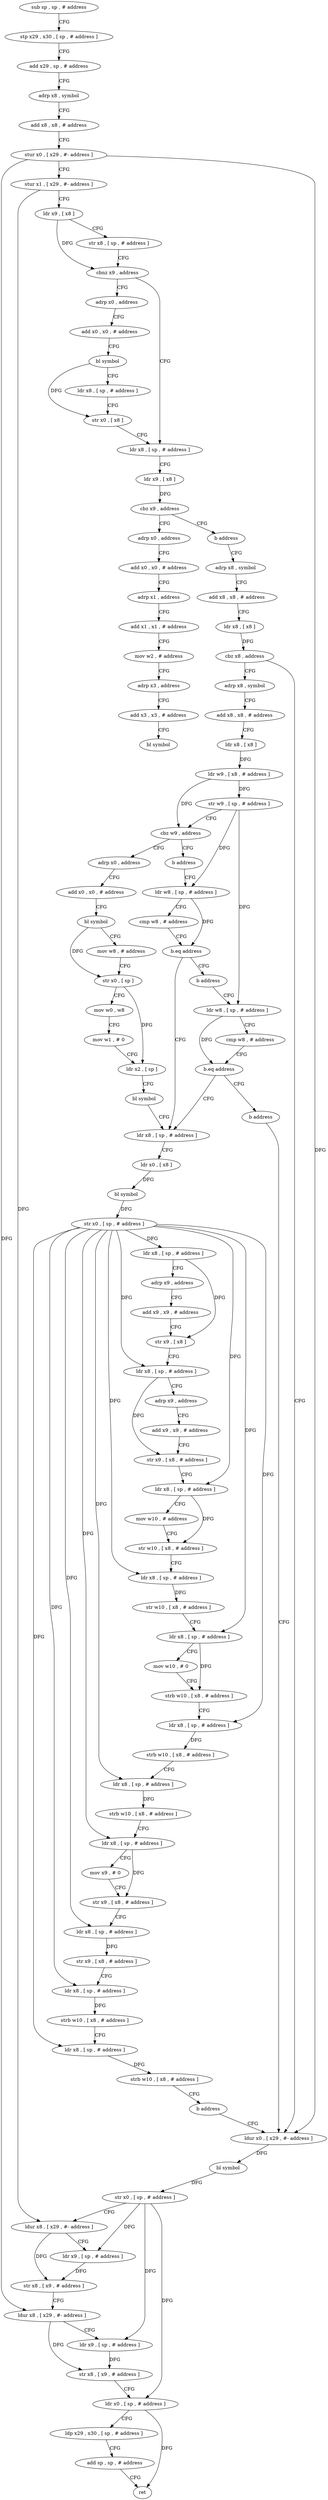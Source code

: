 digraph "func" {
"4238172" [label = "sub sp , sp , # address" ]
"4238176" [label = "stp x29 , x30 , [ sp , # address ]" ]
"4238180" [label = "add x29 , sp , # address" ]
"4238184" [label = "adrp x8 , symbol" ]
"4238188" [label = "add x8 , x8 , # address" ]
"4238192" [label = "stur x0 , [ x29 , #- address ]" ]
"4238196" [label = "stur x1 , [ x29 , #- address ]" ]
"4238200" [label = "ldr x9 , [ x8 ]" ]
"4238204" [label = "str x8 , [ sp , # address ]" ]
"4238208" [label = "cbnz x9 , address" ]
"4238232" [label = "ldr x8 , [ sp , # address ]" ]
"4238212" [label = "adrp x0 , address" ]
"4238236" [label = "ldr x9 , [ x8 ]" ]
"4238240" [label = "cbz x9 , address" ]
"4238248" [label = "adrp x0 , address" ]
"4238244" [label = "b address" ]
"4238216" [label = "add x0 , x0 , # address" ]
"4238220" [label = "bl symbol" ]
"4238224" [label = "ldr x8 , [ sp , # address ]" ]
"4238228" [label = "str x0 , [ x8 ]" ]
"4238252" [label = "add x0 , x0 , # address" ]
"4238256" [label = "adrp x1 , address" ]
"4238260" [label = "add x1 , x1 , # address" ]
"4238264" [label = "mov w2 , # address" ]
"4238268" [label = "adrp x3 , address" ]
"4238272" [label = "add x3 , x3 , # address" ]
"4238276" [label = "bl symbol" ]
"4238280" [label = "adrp x8 , symbol" ]
"4238284" [label = "add x8 , x8 , # address" ]
"4238288" [label = "ldr x8 , [ x8 ]" ]
"4238292" [label = "cbz x8 , address" ]
"4238528" [label = "ldur x0 , [ x29 , #- address ]" ]
"4238296" [label = "adrp x8 , symbol" ]
"4238532" [label = "bl symbol" ]
"4238536" [label = "str x0 , [ sp , # address ]" ]
"4238540" [label = "ldur x8 , [ x29 , #- address ]" ]
"4238544" [label = "ldr x9 , [ sp , # address ]" ]
"4238548" [label = "str x8 , [ x9 , # address ]" ]
"4238552" [label = "ldur x8 , [ x29 , #- address ]" ]
"4238556" [label = "ldr x9 , [ sp , # address ]" ]
"4238560" [label = "str x8 , [ x9 , # address ]" ]
"4238564" [label = "ldr x0 , [ sp , # address ]" ]
"4238568" [label = "ldp x29 , x30 , [ sp , # address ]" ]
"4238572" [label = "add sp , sp , # address" ]
"4238576" [label = "ret" ]
"4238300" [label = "add x8 , x8 , # address" ]
"4238304" [label = "ldr x8 , [ x8 ]" ]
"4238308" [label = "ldr w9 , [ x8 , # address ]" ]
"4238312" [label = "str w9 , [ sp , # address ]" ]
"4238316" [label = "cbz w9 , address" ]
"4238356" [label = "adrp x0 , address" ]
"4238320" [label = "b address" ]
"4238360" [label = "add x0 , x0 , # address" ]
"4238364" [label = "bl symbol" ]
"4238368" [label = "mov w8 , # address" ]
"4238372" [label = "str x0 , [ sp ]" ]
"4238376" [label = "mov w0 , w8" ]
"4238380" [label = "mov w1 , # 0" ]
"4238384" [label = "ldr x2 , [ sp ]" ]
"4238388" [label = "bl symbol" ]
"4238392" [label = "ldr x8 , [ sp , # address ]" ]
"4238324" [label = "ldr w8 , [ sp , # address ]" ]
"4238328" [label = "cmp w8 , # address" ]
"4238332" [label = "b.eq address" ]
"4238336" [label = "b address" ]
"4238396" [label = "ldr x0 , [ x8 ]" ]
"4238400" [label = "bl symbol" ]
"4238404" [label = "str x0 , [ sp , # address ]" ]
"4238408" [label = "ldr x8 , [ sp , # address ]" ]
"4238412" [label = "adrp x9 , address" ]
"4238416" [label = "add x9 , x9 , # address" ]
"4238420" [label = "str x9 , [ x8 ]" ]
"4238424" [label = "ldr x8 , [ sp , # address ]" ]
"4238428" [label = "adrp x9 , address" ]
"4238432" [label = "add x9 , x9 , # address" ]
"4238436" [label = "str x9 , [ x8 , # address ]" ]
"4238440" [label = "ldr x8 , [ sp , # address ]" ]
"4238444" [label = "mov w10 , # address" ]
"4238448" [label = "str w10 , [ x8 , # address ]" ]
"4238452" [label = "ldr x8 , [ sp , # address ]" ]
"4238456" [label = "str w10 , [ x8 , # address ]" ]
"4238460" [label = "ldr x8 , [ sp , # address ]" ]
"4238464" [label = "mov w10 , # 0" ]
"4238468" [label = "strb w10 , [ x8 , # address ]" ]
"4238472" [label = "ldr x8 , [ sp , # address ]" ]
"4238476" [label = "strb w10 , [ x8 , # address ]" ]
"4238480" [label = "ldr x8 , [ sp , # address ]" ]
"4238484" [label = "strb w10 , [ x8 , # address ]" ]
"4238488" [label = "ldr x8 , [ sp , # address ]" ]
"4238492" [label = "mov x9 , # 0" ]
"4238496" [label = "str x9 , [ x8 , # address ]" ]
"4238500" [label = "ldr x8 , [ sp , # address ]" ]
"4238504" [label = "str x9 , [ x8 , # address ]" ]
"4238508" [label = "ldr x8 , [ sp , # address ]" ]
"4238512" [label = "strb w10 , [ x8 , # address ]" ]
"4238516" [label = "ldr x8 , [ sp , # address ]" ]
"4238520" [label = "strb w10 , [ x8 , # address ]" ]
"4238524" [label = "b address" ]
"4238340" [label = "ldr w8 , [ sp , # address ]" ]
"4238344" [label = "cmp w8 , # address" ]
"4238348" [label = "b.eq address" ]
"4238352" [label = "b address" ]
"4238172" -> "4238176" [ label = "CFG" ]
"4238176" -> "4238180" [ label = "CFG" ]
"4238180" -> "4238184" [ label = "CFG" ]
"4238184" -> "4238188" [ label = "CFG" ]
"4238188" -> "4238192" [ label = "CFG" ]
"4238192" -> "4238196" [ label = "CFG" ]
"4238192" -> "4238528" [ label = "DFG" ]
"4238192" -> "4238552" [ label = "DFG" ]
"4238196" -> "4238200" [ label = "CFG" ]
"4238196" -> "4238540" [ label = "DFG" ]
"4238200" -> "4238204" [ label = "CFG" ]
"4238200" -> "4238208" [ label = "DFG" ]
"4238204" -> "4238208" [ label = "CFG" ]
"4238208" -> "4238232" [ label = "CFG" ]
"4238208" -> "4238212" [ label = "CFG" ]
"4238232" -> "4238236" [ label = "CFG" ]
"4238212" -> "4238216" [ label = "CFG" ]
"4238236" -> "4238240" [ label = "DFG" ]
"4238240" -> "4238248" [ label = "CFG" ]
"4238240" -> "4238244" [ label = "CFG" ]
"4238248" -> "4238252" [ label = "CFG" ]
"4238244" -> "4238280" [ label = "CFG" ]
"4238216" -> "4238220" [ label = "CFG" ]
"4238220" -> "4238224" [ label = "CFG" ]
"4238220" -> "4238228" [ label = "DFG" ]
"4238224" -> "4238228" [ label = "CFG" ]
"4238228" -> "4238232" [ label = "CFG" ]
"4238252" -> "4238256" [ label = "CFG" ]
"4238256" -> "4238260" [ label = "CFG" ]
"4238260" -> "4238264" [ label = "CFG" ]
"4238264" -> "4238268" [ label = "CFG" ]
"4238268" -> "4238272" [ label = "CFG" ]
"4238272" -> "4238276" [ label = "CFG" ]
"4238280" -> "4238284" [ label = "CFG" ]
"4238284" -> "4238288" [ label = "CFG" ]
"4238288" -> "4238292" [ label = "DFG" ]
"4238292" -> "4238528" [ label = "CFG" ]
"4238292" -> "4238296" [ label = "CFG" ]
"4238528" -> "4238532" [ label = "DFG" ]
"4238296" -> "4238300" [ label = "CFG" ]
"4238532" -> "4238536" [ label = "DFG" ]
"4238536" -> "4238540" [ label = "CFG" ]
"4238536" -> "4238544" [ label = "DFG" ]
"4238536" -> "4238556" [ label = "DFG" ]
"4238536" -> "4238564" [ label = "DFG" ]
"4238540" -> "4238544" [ label = "CFG" ]
"4238540" -> "4238548" [ label = "DFG" ]
"4238544" -> "4238548" [ label = "DFG" ]
"4238548" -> "4238552" [ label = "CFG" ]
"4238552" -> "4238556" [ label = "CFG" ]
"4238552" -> "4238560" [ label = "DFG" ]
"4238556" -> "4238560" [ label = "DFG" ]
"4238560" -> "4238564" [ label = "CFG" ]
"4238564" -> "4238568" [ label = "CFG" ]
"4238564" -> "4238576" [ label = "DFG" ]
"4238568" -> "4238572" [ label = "CFG" ]
"4238572" -> "4238576" [ label = "CFG" ]
"4238300" -> "4238304" [ label = "CFG" ]
"4238304" -> "4238308" [ label = "DFG" ]
"4238308" -> "4238312" [ label = "DFG" ]
"4238308" -> "4238316" [ label = "DFG" ]
"4238312" -> "4238316" [ label = "CFG" ]
"4238312" -> "4238324" [ label = "DFG" ]
"4238312" -> "4238340" [ label = "DFG" ]
"4238316" -> "4238356" [ label = "CFG" ]
"4238316" -> "4238320" [ label = "CFG" ]
"4238356" -> "4238360" [ label = "CFG" ]
"4238320" -> "4238324" [ label = "CFG" ]
"4238360" -> "4238364" [ label = "CFG" ]
"4238364" -> "4238368" [ label = "CFG" ]
"4238364" -> "4238372" [ label = "DFG" ]
"4238368" -> "4238372" [ label = "CFG" ]
"4238372" -> "4238376" [ label = "CFG" ]
"4238372" -> "4238384" [ label = "DFG" ]
"4238376" -> "4238380" [ label = "CFG" ]
"4238380" -> "4238384" [ label = "CFG" ]
"4238384" -> "4238388" [ label = "CFG" ]
"4238388" -> "4238392" [ label = "CFG" ]
"4238392" -> "4238396" [ label = "CFG" ]
"4238324" -> "4238328" [ label = "CFG" ]
"4238324" -> "4238332" [ label = "DFG" ]
"4238328" -> "4238332" [ label = "CFG" ]
"4238332" -> "4238392" [ label = "CFG" ]
"4238332" -> "4238336" [ label = "CFG" ]
"4238336" -> "4238340" [ label = "CFG" ]
"4238396" -> "4238400" [ label = "DFG" ]
"4238400" -> "4238404" [ label = "DFG" ]
"4238404" -> "4238408" [ label = "DFG" ]
"4238404" -> "4238424" [ label = "DFG" ]
"4238404" -> "4238440" [ label = "DFG" ]
"4238404" -> "4238452" [ label = "DFG" ]
"4238404" -> "4238460" [ label = "DFG" ]
"4238404" -> "4238472" [ label = "DFG" ]
"4238404" -> "4238480" [ label = "DFG" ]
"4238404" -> "4238488" [ label = "DFG" ]
"4238404" -> "4238500" [ label = "DFG" ]
"4238404" -> "4238508" [ label = "DFG" ]
"4238404" -> "4238516" [ label = "DFG" ]
"4238408" -> "4238412" [ label = "CFG" ]
"4238408" -> "4238420" [ label = "DFG" ]
"4238412" -> "4238416" [ label = "CFG" ]
"4238416" -> "4238420" [ label = "CFG" ]
"4238420" -> "4238424" [ label = "CFG" ]
"4238424" -> "4238428" [ label = "CFG" ]
"4238424" -> "4238436" [ label = "DFG" ]
"4238428" -> "4238432" [ label = "CFG" ]
"4238432" -> "4238436" [ label = "CFG" ]
"4238436" -> "4238440" [ label = "CFG" ]
"4238440" -> "4238444" [ label = "CFG" ]
"4238440" -> "4238448" [ label = "DFG" ]
"4238444" -> "4238448" [ label = "CFG" ]
"4238448" -> "4238452" [ label = "CFG" ]
"4238452" -> "4238456" [ label = "DFG" ]
"4238456" -> "4238460" [ label = "CFG" ]
"4238460" -> "4238464" [ label = "CFG" ]
"4238460" -> "4238468" [ label = "DFG" ]
"4238464" -> "4238468" [ label = "CFG" ]
"4238468" -> "4238472" [ label = "CFG" ]
"4238472" -> "4238476" [ label = "DFG" ]
"4238476" -> "4238480" [ label = "CFG" ]
"4238480" -> "4238484" [ label = "DFG" ]
"4238484" -> "4238488" [ label = "CFG" ]
"4238488" -> "4238492" [ label = "CFG" ]
"4238488" -> "4238496" [ label = "DFG" ]
"4238492" -> "4238496" [ label = "CFG" ]
"4238496" -> "4238500" [ label = "CFG" ]
"4238500" -> "4238504" [ label = "DFG" ]
"4238504" -> "4238508" [ label = "CFG" ]
"4238508" -> "4238512" [ label = "DFG" ]
"4238512" -> "4238516" [ label = "CFG" ]
"4238516" -> "4238520" [ label = "DFG" ]
"4238520" -> "4238524" [ label = "CFG" ]
"4238524" -> "4238528" [ label = "CFG" ]
"4238340" -> "4238344" [ label = "CFG" ]
"4238340" -> "4238348" [ label = "DFG" ]
"4238344" -> "4238348" [ label = "CFG" ]
"4238348" -> "4238392" [ label = "CFG" ]
"4238348" -> "4238352" [ label = "CFG" ]
"4238352" -> "4238528" [ label = "CFG" ]
}
